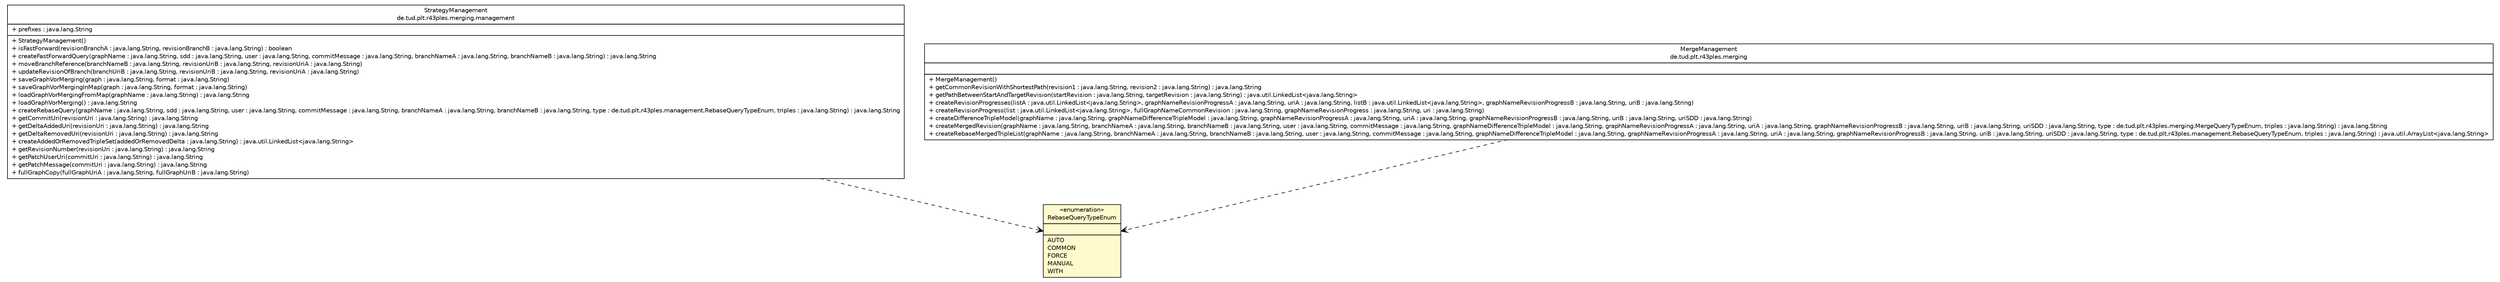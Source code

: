 #!/usr/local/bin/dot
#
# Class diagram 
# Generated by UMLGraph version R5_6-24-gf6e263 (http://www.umlgraph.org/)
#

digraph G {
	edge [fontname="Helvetica",fontsize=10,labelfontname="Helvetica",labelfontsize=10];
	node [fontname="Helvetica",fontsize=10,shape=plaintext];
	nodesep=0.25;
	ranksep=0.5;
	// de.tud.plt.r43ples.merging.management.StrategyManagement
	c4188 [label=<<table title="de.tud.plt.r43ples.merging.management.StrategyManagement" border="0" cellborder="1" cellspacing="0" cellpadding="2" port="p" href="../merging/management/StrategyManagement.html">
		<tr><td><table border="0" cellspacing="0" cellpadding="1">
<tr><td align="center" balign="center"> StrategyManagement </td></tr>
<tr><td align="center" balign="center"> de.tud.plt.r43ples.merging.management </td></tr>
		</table></td></tr>
		<tr><td><table border="0" cellspacing="0" cellpadding="1">
<tr><td align="left" balign="left"> + prefixes : java.lang.String </td></tr>
		</table></td></tr>
		<tr><td><table border="0" cellspacing="0" cellpadding="1">
<tr><td align="left" balign="left"> + StrategyManagement() </td></tr>
<tr><td align="left" balign="left"> + isFastForward(revisionBranchA : java.lang.String, revisionBranchB : java.lang.String) : boolean </td></tr>
<tr><td align="left" balign="left"> + createFastForwardQuery(graphName : java.lang.String, sdd : java.lang.String, user : java.lang.String, commitMessage : java.lang.String, branchNameA : java.lang.String, branchNameB : java.lang.String) : java.lang.String </td></tr>
<tr><td align="left" balign="left"> + moveBranchReference(branchNameB : java.lang.String, revisionUriB : java.lang.String, revisionUriA : java.lang.String) </td></tr>
<tr><td align="left" balign="left"> + updateRevisionOfBranch(branchUriB : java.lang.String, revisionUriB : java.lang.String, revisionUriA : java.lang.String) </td></tr>
<tr><td align="left" balign="left"> + saveGraphVorMerging(graph : java.lang.String, format : java.lang.String) </td></tr>
<tr><td align="left" balign="left"> + saveGraphVorMergingInMap(graph : java.lang.String, format : java.lang.String) </td></tr>
<tr><td align="left" balign="left"> + loadGraphVorMergingFromMap(graphName : java.lang.String) : java.lang.String </td></tr>
<tr><td align="left" balign="left"> + loadGraphVorMerging() : java.lang.String </td></tr>
<tr><td align="left" balign="left"> + createRebaseQuery(graphName : java.lang.String, sdd : java.lang.String, user : java.lang.String, commitMessage : java.lang.String, branchNameA : java.lang.String, branchNameB : java.lang.String, type : de.tud.plt.r43ples.management.RebaseQueryTypeEnum, triples : java.lang.String) : java.lang.String </td></tr>
<tr><td align="left" balign="left"> + getCommitUri(revisionUri : java.lang.String) : java.lang.String </td></tr>
<tr><td align="left" balign="left"> + getDeltaAddedUri(revisionUri : java.lang.String) : java.lang.String </td></tr>
<tr><td align="left" balign="left"> + getDeltaRemovedUri(revisionUri : java.lang.String) : java.lang.String </td></tr>
<tr><td align="left" balign="left"> + createAddedOrRemovedTripleSet(addedOrRemovedDelta : java.lang.String) : java.util.LinkedList&lt;java.lang.String&gt; </td></tr>
<tr><td align="left" balign="left"> + getRevisionNumber(revisionUri : java.lang.String) : java.lang.String </td></tr>
<tr><td align="left" balign="left"> + getPatchUserUri(commitUri : java.lang.String) : java.lang.String </td></tr>
<tr><td align="left" balign="left"> + getPatchMessage(commitUri : java.lang.String) : java.lang.String </td></tr>
<tr><td align="left" balign="left"> + fullGraphCopy(fullGraphUriA : java.lang.String, fullGraphUriB : java.lang.String) </td></tr>
		</table></td></tr>
		</table>>, URL="../merging/management/StrategyManagement.html", fontname="Helvetica", fontcolor="black", fontsize=10.0];
	// de.tud.plt.r43ples.merging.MergeManagement
	c4192 [label=<<table title="de.tud.plt.r43ples.merging.MergeManagement" border="0" cellborder="1" cellspacing="0" cellpadding="2" port="p" href="../merging/MergeManagement.html">
		<tr><td><table border="0" cellspacing="0" cellpadding="1">
<tr><td align="center" balign="center"> MergeManagement </td></tr>
<tr><td align="center" balign="center"> de.tud.plt.r43ples.merging </td></tr>
		</table></td></tr>
		<tr><td><table border="0" cellspacing="0" cellpadding="1">
<tr><td align="left" balign="left">  </td></tr>
		</table></td></tr>
		<tr><td><table border="0" cellspacing="0" cellpadding="1">
<tr><td align="left" balign="left"> + MergeManagement() </td></tr>
<tr><td align="left" balign="left"> + getCommonRevisionWithShortestPath(revision1 : java.lang.String, revision2 : java.lang.String) : java.lang.String </td></tr>
<tr><td align="left" balign="left"> + getPathBetweenStartAndTargetRevision(startRevision : java.lang.String, targetRevision : java.lang.String) : java.util.LinkedList&lt;java.lang.String&gt; </td></tr>
<tr><td align="left" balign="left"> + createRevisionProgresses(listA : java.util.LinkedList&lt;java.lang.String&gt;, graphNameRevisionProgressA : java.lang.String, uriA : java.lang.String, listB : java.util.LinkedList&lt;java.lang.String&gt;, graphNameRevisionProgressB : java.lang.String, uriB : java.lang.String) </td></tr>
<tr><td align="left" balign="left"> + createRevisionProgress(list : java.util.LinkedList&lt;java.lang.String&gt;, fullGraphNameCommonRevision : java.lang.String, graphNameRevisionProgress : java.lang.String, uri : java.lang.String) </td></tr>
<tr><td align="left" balign="left"> + createDifferenceTripleModel(graphName : java.lang.String, graphNameDifferenceTripleModel : java.lang.String, graphNameRevisionProgressA : java.lang.String, uriA : java.lang.String, graphNameRevisionProgressB : java.lang.String, uriB : java.lang.String, uriSDD : java.lang.String) </td></tr>
<tr><td align="left" balign="left"> + createMergedRevision(graphName : java.lang.String, branchNameA : java.lang.String, branchNameB : java.lang.String, user : java.lang.String, commitMessage : java.lang.String, graphNameDifferenceTripleModel : java.lang.String, graphNameRevisionProgressA : java.lang.String, uriA : java.lang.String, graphNameRevisionProgressB : java.lang.String, uriB : java.lang.String, uriSDD : java.lang.String, type : de.tud.plt.r43ples.merging.MergeQueryTypeEnum, triples : java.lang.String) : java.lang.String </td></tr>
<tr><td align="left" balign="left"> + createRebaseMergedTripleList(graphName : java.lang.String, branchNameA : java.lang.String, branchNameB : java.lang.String, user : java.lang.String, commitMessage : java.lang.String, graphNameDifferenceTripleModel : java.lang.String, graphNameRevisionProgressA : java.lang.String, uriA : java.lang.String, graphNameRevisionProgressB : java.lang.String, uriB : java.lang.String, uriSDD : java.lang.String, type : de.tud.plt.r43ples.management.RebaseQueryTypeEnum, triples : java.lang.String) : java.util.ArrayList&lt;java.lang.String&gt; </td></tr>
		</table></td></tr>
		</table>>, URL="../merging/MergeManagement.html", fontname="Helvetica", fontcolor="black", fontsize=10.0];
	// de.tud.plt.r43ples.management.RebaseQueryTypeEnum
	c4205 [label=<<table title="de.tud.plt.r43ples.management.RebaseQueryTypeEnum" border="0" cellborder="1" cellspacing="0" cellpadding="2" port="p" bgcolor="lemonChiffon" href="./RebaseQueryTypeEnum.html">
		<tr><td><table border="0" cellspacing="0" cellpadding="1">
<tr><td align="center" balign="center"> &#171;enumeration&#187; </td></tr>
<tr><td align="center" balign="center"> RebaseQueryTypeEnum </td></tr>
		</table></td></tr>
		<tr><td><table border="0" cellspacing="0" cellpadding="1">
<tr><td align="left" balign="left">  </td></tr>
		</table></td></tr>
		<tr><td><table border="0" cellspacing="0" cellpadding="1">
<tr><td align="left" balign="left"> AUTO </td></tr>
<tr><td align="left" balign="left"> COMMON </td></tr>
<tr><td align="left" balign="left"> FORCE </td></tr>
<tr><td align="left" balign="left"> MANUAL </td></tr>
<tr><td align="left" balign="left"> WITH </td></tr>
		</table></td></tr>
		</table>>, URL="./RebaseQueryTypeEnum.html", fontname="Helvetica", fontcolor="black", fontsize=10.0];
	// de.tud.plt.r43ples.merging.management.StrategyManagement DEPEND de.tud.plt.r43ples.management.RebaseQueryTypeEnum
	c4188:p -> c4205:p [taillabel="", label="", headlabel="", fontname="Helvetica", fontcolor="black", fontsize=10.0, color="black", arrowhead=open, style=dashed];
	// de.tud.plt.r43ples.merging.MergeManagement DEPEND de.tud.plt.r43ples.management.RebaseQueryTypeEnum
	c4192:p -> c4205:p [taillabel="", label="", headlabel="", fontname="Helvetica", fontcolor="black", fontsize=10.0, color="black", arrowhead=open, style=dashed];
}

